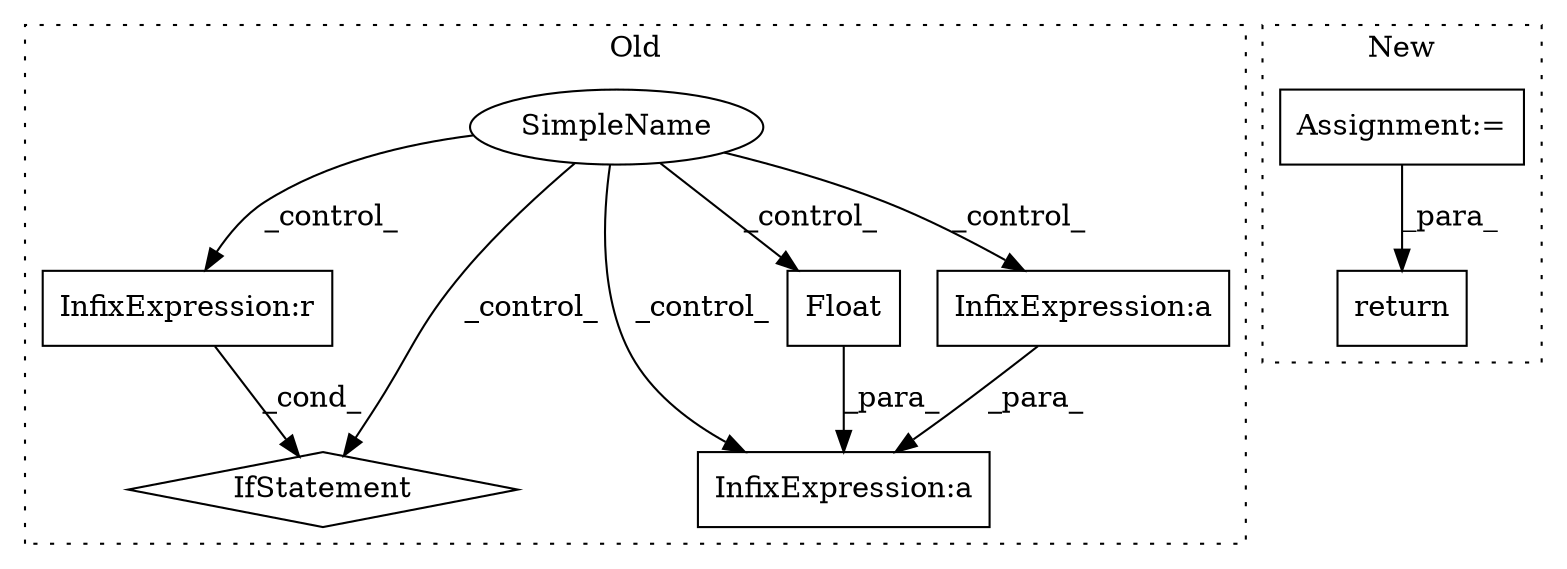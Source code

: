 digraph G {
subgraph cluster0 {
1 [label="Float" a="32" s="1371" l="7" shape="box"];
4 [label="SimpleName" a="42" s="" l="" shape="ellipse"];
5 [label="InfixExpression:r" a="27" s="1461" l="4" shape="box"];
6 [label="IfStatement" a="25" s="1445,1472" l="4,2" shape="diamond"];
7 [label="InfixExpression:a" a="27" s="1412" l="3" shape="box"];
8 [label="InfixExpression:a" a="27" s="1378" l="3" shape="box"];
label = "Old";
style="dotted";
}
subgraph cluster1 {
2 [label="return" a="41" s="1053" l="7" shape="box"];
3 [label="Assignment:=" a="7" s="962" l="2" shape="box"];
label = "New";
style="dotted";
}
1 -> 8 [label="_para_"];
3 -> 2 [label="_para_"];
4 -> 5 [label="_control_"];
4 -> 8 [label="_control_"];
4 -> 7 [label="_control_"];
4 -> 1 [label="_control_"];
4 -> 6 [label="_control_"];
5 -> 6 [label="_cond_"];
7 -> 8 [label="_para_"];
}